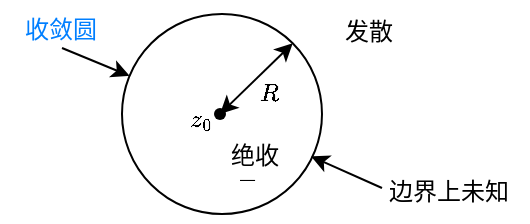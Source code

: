 <mxfile version="21.6.5" type="device">
  <diagram name="第 1 页" id="MaitGPI-S_txmcD9HwoG">
    <mxGraphModel dx="675" dy="390" grid="1" gridSize="10" guides="1" tooltips="1" connect="1" arrows="1" fold="1" page="1" pageScale="1" pageWidth="827" pageHeight="1169" math="1" shadow="0">
      <root>
        <mxCell id="0" />
        <mxCell id="jPiYd9RU20gvULt59Yll-2" value="坐标轴" parent="0" />
        <mxCell id="qit6nW-AXQGKM87TDPEX-0" value="" style="ellipse;whiteSpace=wrap;html=1;aspect=fixed;" parent="jPiYd9RU20gvULt59Yll-2" vertex="1">
          <mxGeometry x="390" y="353" width="100" height="100" as="geometry" />
        </mxCell>
        <mxCell id="qit6nW-AXQGKM87TDPEX-2" value="绝收" style="text;html=1;align=center;verticalAlign=middle;resizable=0;points=[];autosize=1;strokeColor=none;fillColor=none;fontFamily=黑体;" parent="jPiYd9RU20gvULt59Yll-2" vertex="1">
          <mxGeometry x="431" y="409" width="50" height="30" as="geometry" />
        </mxCell>
        <mxCell id="qit6nW-AXQGKM87TDPEX-7" value="$$z_0$$" style="text;html=1;align=center;verticalAlign=middle;resizable=0;points=[];autosize=1;strokeColor=none;fillColor=none;fontFamily=黑体;" parent="jPiYd9RU20gvULt59Yll-2" vertex="1">
          <mxGeometry x="394" y="390" width="70" height="30" as="geometry" />
        </mxCell>
        <mxCell id="qit6nW-AXQGKM87TDPEX-3" value="$$R$$" style="text;html=1;align=center;verticalAlign=middle;resizable=0;points=[];autosize=1;strokeColor=none;fillColor=none;fontFamily=黑体;" parent="jPiYd9RU20gvULt59Yll-2" vertex="1">
          <mxGeometry x="438" y="377" width="50" height="30" as="geometry" />
        </mxCell>
        <mxCell id="qit6nW-AXQGKM87TDPEX-5" value="&lt;font color=&quot;#007fff&quot;&gt;收敛圆&lt;/font&gt;" style="text;html=1;align=center;verticalAlign=middle;resizable=0;points=[];autosize=1;strokeColor=none;fillColor=none;fontFamily=黑体;" parent="jPiYd9RU20gvULt59Yll-2" vertex="1">
          <mxGeometry x="329" y="346" width="60" height="30" as="geometry" />
        </mxCell>
        <mxCell id="qit6nW-AXQGKM87TDPEX-11" value="" style="shape=waypoint;sketch=0;fillStyle=solid;size=6;pointerEvents=1;points=[];fillColor=none;resizable=0;rotatable=0;perimeter=centerPerimeter;snapToPoint=1;" parent="jPiYd9RU20gvULt59Yll-2" vertex="1">
          <mxGeometry x="429" y="393" width="20" height="20" as="geometry" />
        </mxCell>
        <mxCell id="qit6nW-AXQGKM87TDPEX-20" value="边界上未知" style="text;html=1;align=center;verticalAlign=middle;resizable=0;points=[];autosize=1;strokeColor=none;fillColor=none;fontFamily=黑体;" parent="jPiYd9RU20gvULt59Yll-2" vertex="1">
          <mxGeometry x="513" y="427" width="80" height="30" as="geometry" />
        </mxCell>
        <mxCell id="KsQDPXdiL99rt6AR55KS-1" value="" style="endArrow=classic;startArrow=classic;html=1;rounded=0;entryX=1;entryY=0;entryDx=0;entryDy=0;exitX=0.371;exitY=0.588;exitDx=0;exitDy=0;exitPerimeter=0;" edge="1" parent="jPiYd9RU20gvULt59Yll-2" source="qit6nW-AXQGKM87TDPEX-11" target="qit6nW-AXQGKM87TDPEX-0">
          <mxGeometry width="50" height="50" relative="1" as="geometry">
            <mxPoint x="440" y="401" as="sourcePoint" />
            <mxPoint x="490" y="351" as="targetPoint" />
          </mxGeometry>
        </mxCell>
        <mxCell id="KsQDPXdiL99rt6AR55KS-2" value="发散" style="text;html=1;align=center;verticalAlign=middle;resizable=0;points=[];autosize=1;strokeColor=none;fillColor=none;fontFamily=黑体;" vertex="1" parent="jPiYd9RU20gvULt59Yll-2">
          <mxGeometry x="488" y="347" width="50" height="30" as="geometry" />
        </mxCell>
        <mxCell id="KsQDPXdiL99rt6AR55KS-5" value="" style="endArrow=classic;html=1;rounded=0;" edge="1" parent="jPiYd9RU20gvULt59Yll-2" target="qit6nW-AXQGKM87TDPEX-0">
          <mxGeometry width="50" height="50" relative="1" as="geometry">
            <mxPoint x="360" y="370" as="sourcePoint" />
            <mxPoint x="389" y="313" as="targetPoint" />
          </mxGeometry>
        </mxCell>
        <mxCell id="KsQDPXdiL99rt6AR55KS-6" value="" style="endArrow=classic;html=1;rounded=0;entryX=0.946;entryY=0.712;entryDx=0;entryDy=0;entryPerimeter=0;" edge="1" parent="jPiYd9RU20gvULt59Yll-2" target="qit6nW-AXQGKM87TDPEX-0">
          <mxGeometry width="50" height="50" relative="1" as="geometry">
            <mxPoint x="520" y="440" as="sourcePoint" />
            <mxPoint x="404" y="394" as="targetPoint" />
          </mxGeometry>
        </mxCell>
        <mxCell id="KsQDPXdiL99rt6AR55KS-7" value="$$-$$" style="text;html=1;align=center;verticalAlign=middle;resizable=0;points=[];autosize=1;strokeColor=none;fillColor=none;fontFamily=黑体;" vertex="1" parent="jPiYd9RU20gvULt59Yll-2">
          <mxGeometry x="427" y="420" width="50" height="30" as="geometry" />
        </mxCell>
        <mxCell id="jPiYd9RU20gvULt59Yll-3" value="图线" parent="0" />
        <mxCell id="8UdL5ykclIeKqm7qH8z4-2" value="文本" parent="0" />
      </root>
    </mxGraphModel>
  </diagram>
</mxfile>

